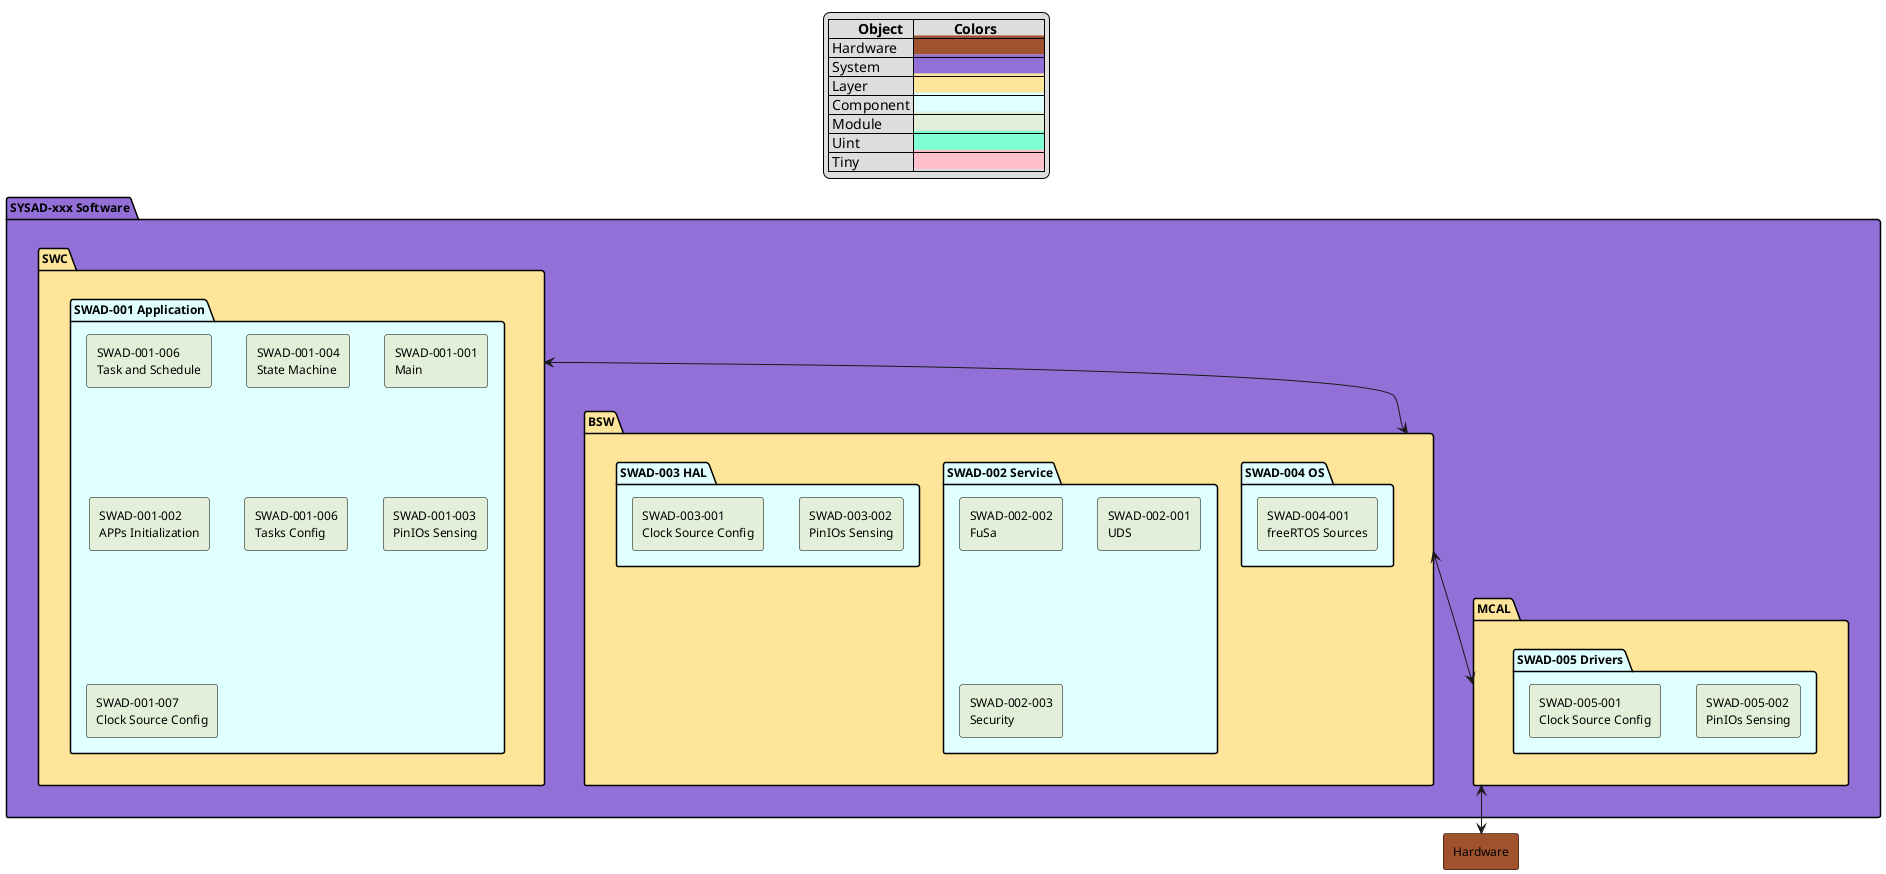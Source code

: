 @startuml
'----- Table Description ----
'Object Colors Setting
skinparam defaultFontName Arial
skinparam defaultFontSize 12
legend top
|=        Object  |=           Colors  |
| Hardware  |<back:sienna>                                    |
| System  |<back:mediumpurple>                                    |
| Layer  |<back:#FEE599>                                    |
| Component |<back:#lightcyan>                                    |
| Module |<back:#E2EFD9>                                    |
| Uint |<back:#aquamarine>                                    |
| Tiny |<back:#pink>                                    |
endlegend

skinparam rectangle {
    BackgroundColor LightSkyBlue
    BorderColor Black
}

package "SYSAD-xxx Software" #mediumpurple {
    package "SWC" #FEE599 {
        package "SWAD-001 Application" #lightcyan{
            rectangle "SWAD-001-006\nTask and Schedule" as TaskSchedule #E2EFD9
            rectangle "SWAD-001-004\nState Machine" as StateMachine #E2EFD9
            rectangle "SWAD-001-001\nMain" as Main #E2EFD9
            rectangle "SWAD-001-002\nAPPs Initialization" as AppsInit #E2EFD9
            rectangle "SWAD-001-006\nTasks Config" as TasksConfig #E2EFD9
            rectangle "SWAD-001-003\nPinIOs Sensing" as PinIOSensing #E2EFD9
            rectangle "SWAD-001-007\nClock Source Config" as ClockSourceConfig #E2EFD9
        }
    }

    package "BSW" #FEE599 {
        package "SWAD-004 OS" as OS #lightcyan {
            rectangle "SWAD-004-001\nfreeRTOS Sources" as freeRTOS #E2EFD9
        }

        package "SWAD-002 Service" as Service #lightcyan {
            rectangle "SWAD-002-002\nFuSa" as FuSa #E2EFD9
            rectangle "SWAD-002-001\nUDS" as UDS #E2EFD9
            rectangle "SWAD-002-003\nSecurity" as Security #E2EFD9
        }

        package "SWAD-003 HAL" as HAL #lightcyan {
            rectangle "SWAD-003-002\nPinIOs Sensing" as HAL_PinIOSensing #E2EFD9
            rectangle "SWAD-003-001\nClock Source Config" as HAL_ClockSourceConfig #E2EFD9
        }
    }

    package "MCAL" #FEE599 {
        package "SWAD-005 Drivers" as Drivers #lightcyan{
            rectangle "SWAD-005-002\nPinIOs Sensing" as MCAL_PinIOSensing #E2EFD9
            rectangle "SWAD-005-001\nClock Source Config" as MCAL_ClockSourceConfig #E2EFD9
        }
    }
}

rectangle "Hardware" as Hardware #sienna
SWC <--> BSW
BSW <--> MCAL
MCAL <--> Hardware
@enduml
